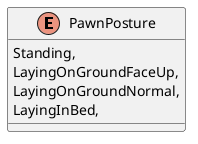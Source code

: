 @startuml
enum PawnPosture {
    Standing,
    LayingOnGroundFaceUp,
    LayingOnGroundNormal,
    LayingInBed,
}
@enduml

